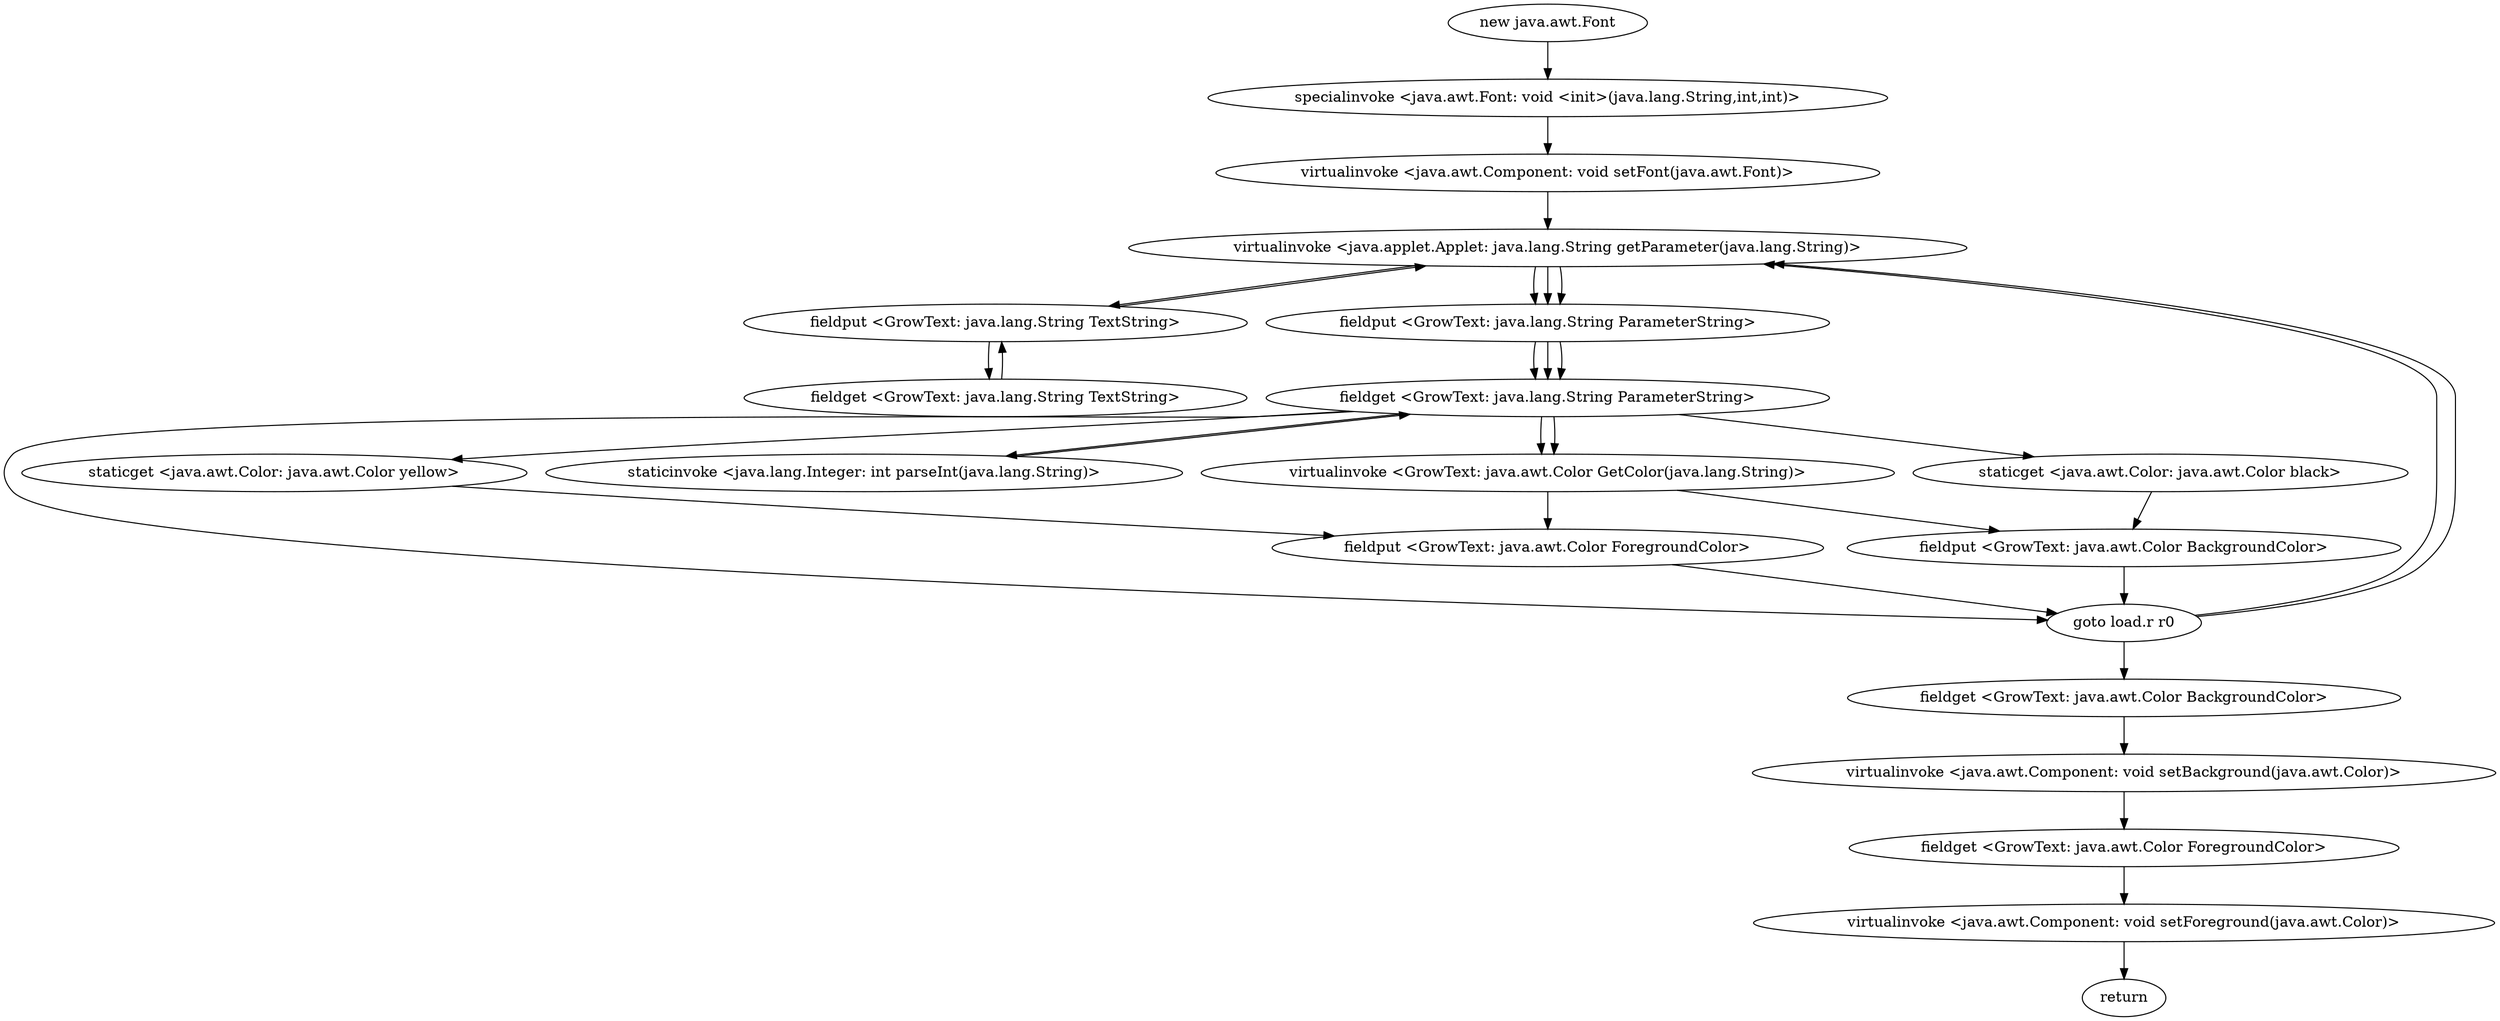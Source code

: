 digraph "" {
"new java.awt.Font";
 "new java.awt.Font"->"specialinvoke <java.awt.Font: void <init>(java.lang.String,int,int)>";
 "specialinvoke <java.awt.Font: void <init>(java.lang.String,int,int)>"->"virtualinvoke <java.awt.Component: void setFont(java.awt.Font)>";
 "virtualinvoke <java.awt.Component: void setFont(java.awt.Font)>"->"virtualinvoke <java.applet.Applet: java.lang.String getParameter(java.lang.String)>";
 "virtualinvoke <java.applet.Applet: java.lang.String getParameter(java.lang.String)>"->"fieldput <GrowText: java.lang.String TextString>";
 "fieldput <GrowText: java.lang.String TextString>"->"fieldget <GrowText: java.lang.String TextString>";
 "fieldget <GrowText: java.lang.String TextString>"->"fieldput <GrowText: java.lang.String TextString>";
 "fieldput <GrowText: java.lang.String TextString>"->"virtualinvoke <java.applet.Applet: java.lang.String getParameter(java.lang.String)>";
 "virtualinvoke <java.applet.Applet: java.lang.String getParameter(java.lang.String)>"->"fieldput <GrowText: java.lang.String ParameterString>";
 "fieldput <GrowText: java.lang.String ParameterString>"->"fieldget <GrowText: java.lang.String ParameterString>";
 "fieldget <GrowText: java.lang.String ParameterString>"->"staticget <java.awt.Color: java.awt.Color black>";
 "staticget <java.awt.Color: java.awt.Color black>"->"fieldput <GrowText: java.awt.Color BackgroundColor>";
 "fieldput <GrowText: java.awt.Color BackgroundColor>"->"goto load.r r0";
 "goto load.r r0"->"virtualinvoke <java.applet.Applet: java.lang.String getParameter(java.lang.String)>";
 "virtualinvoke <java.applet.Applet: java.lang.String getParameter(java.lang.String)>"->"fieldput <GrowText: java.lang.String ParameterString>";
 "fieldput <GrowText: java.lang.String ParameterString>"->"fieldget <GrowText: java.lang.String ParameterString>";
 "fieldget <GrowText: java.lang.String ParameterString>"->"staticget <java.awt.Color: java.awt.Color yellow>";
 "staticget <java.awt.Color: java.awt.Color yellow>"->"fieldput <GrowText: java.awt.Color ForegroundColor>";
 "fieldput <GrowText: java.awt.Color ForegroundColor>"->"goto load.r r0";
 "goto load.r r0"->"virtualinvoke <java.applet.Applet: java.lang.String getParameter(java.lang.String)>";
 "virtualinvoke <java.applet.Applet: java.lang.String getParameter(java.lang.String)>"->"fieldput <GrowText: java.lang.String ParameterString>";
 "fieldput <GrowText: java.lang.String ParameterString>"->"fieldget <GrowText: java.lang.String ParameterString>";
 "fieldget <GrowText: java.lang.String ParameterString>"->"goto load.r r0";
 "goto load.r r0"->"fieldget <GrowText: java.awt.Color BackgroundColor>";
 "fieldget <GrowText: java.awt.Color BackgroundColor>"->"virtualinvoke <java.awt.Component: void setBackground(java.awt.Color)>";
 "virtualinvoke <java.awt.Component: void setBackground(java.awt.Color)>"->"fieldget <GrowText: java.awt.Color ForegroundColor>";
 "fieldget <GrowText: java.awt.Color ForegroundColor>"->"virtualinvoke <java.awt.Component: void setForeground(java.awt.Color)>";
 "virtualinvoke <java.awt.Component: void setForeground(java.awt.Color)>"->"return";
"fieldget <GrowText: java.lang.String ParameterString>";
 "fieldget <GrowText: java.lang.String ParameterString>"->"staticinvoke <java.lang.Integer: int parseInt(java.lang.String)>";
 "staticinvoke <java.lang.Integer: int parseInt(java.lang.String)>"->"fieldget <GrowText: java.lang.String ParameterString>";
 "fieldget <GrowText: java.lang.String ParameterString>"->"virtualinvoke <GrowText: java.awt.Color GetColor(java.lang.String)>";
 "virtualinvoke <GrowText: java.awt.Color GetColor(java.lang.String)>"->"fieldput <GrowText: java.awt.Color ForegroundColor>";
"fieldget <GrowText: java.lang.String ParameterString>";
 "fieldget <GrowText: java.lang.String ParameterString>"->"virtualinvoke <GrowText: java.awt.Color GetColor(java.lang.String)>";
 "virtualinvoke <GrowText: java.awt.Color GetColor(java.lang.String)>"->"fieldput <GrowText: java.awt.Color BackgroundColor>";
}
